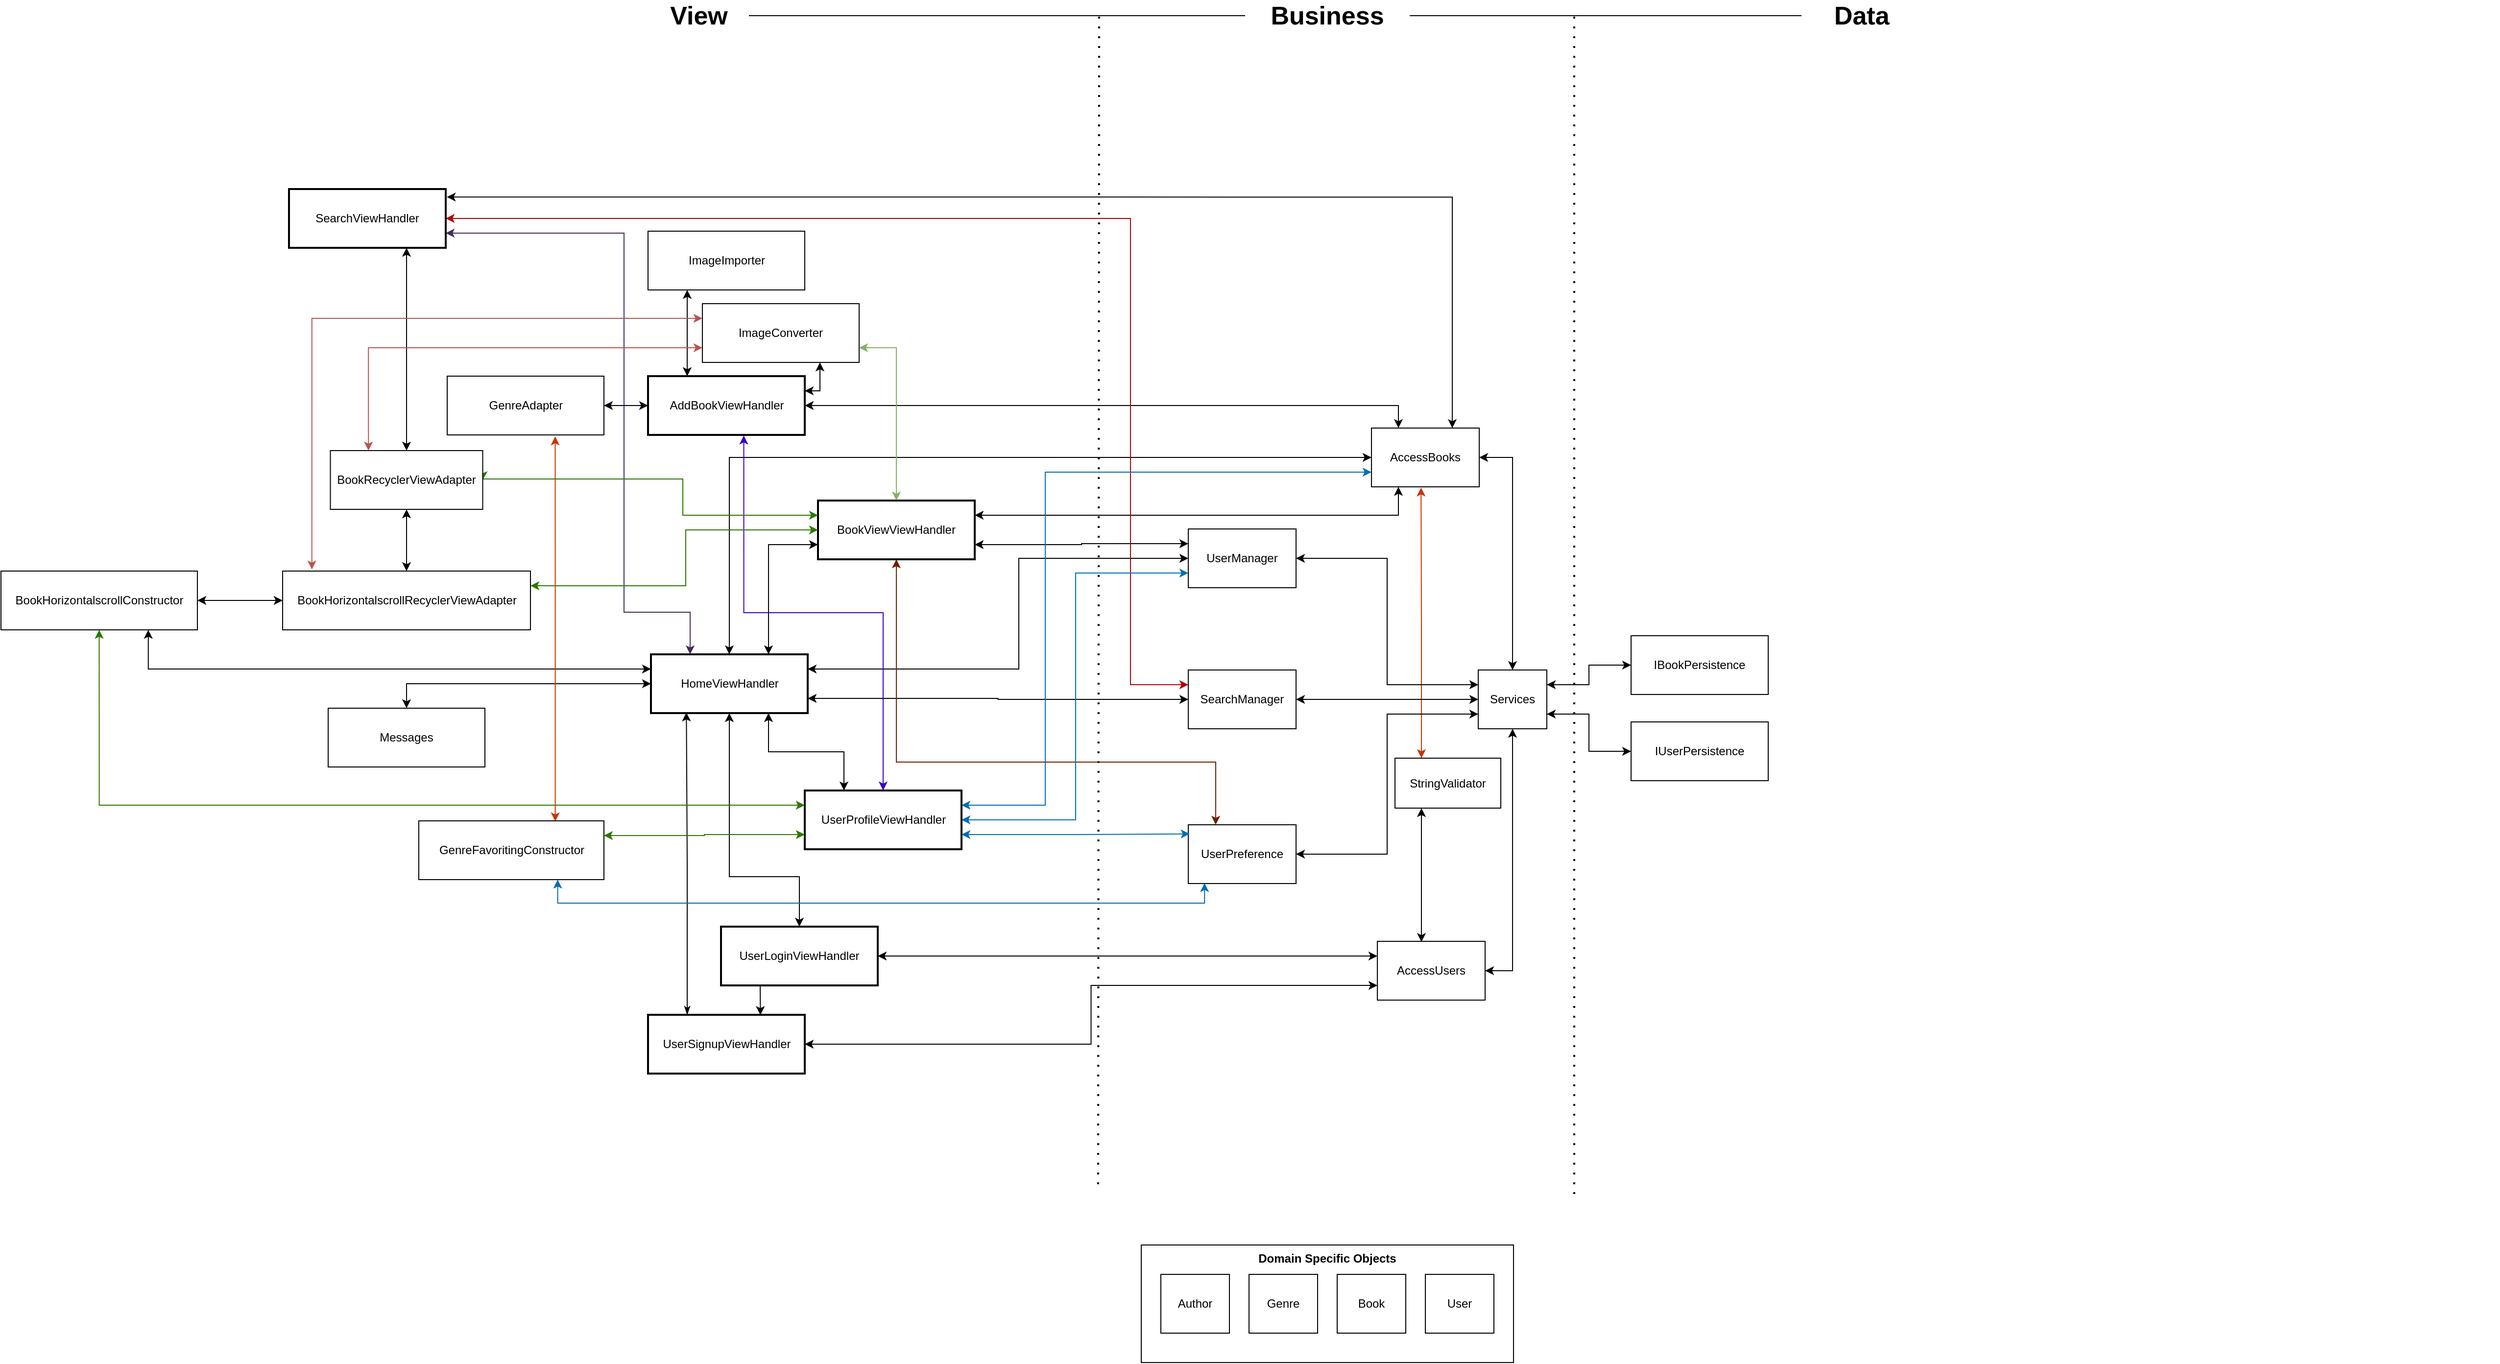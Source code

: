 <mxfile version="21.6.2" type="device">
  <diagram id="MqIDgQ8NCpXh_L1OJI1m" name="Page-1">
    <mxGraphModel dx="3316" dy="1810" grid="0" gridSize="10" guides="1" tooltips="1" connect="1" arrows="1" fold="1" page="1" pageScale="1" pageWidth="3300" pageHeight="4681" background="none" math="0" shadow="0">
      <root>
        <mxCell id="0" />
        <mxCell id="1" parent="0" />
        <mxCell id="lbsOg9TOPEjz5k66pyR5-1" value="" style="endArrow=none;dashed=1;html=1;strokeWidth=2;rounded=0;labelBackgroundColor=none;fontColor=default;dashPattern=1 4;" parent="1" edge="1">
          <mxGeometry width="50" height="50" relative="1" as="geometry">
            <mxPoint x="1192" y="1360" as="sourcePoint" />
            <mxPoint x="1193" y="166" as="targetPoint" />
          </mxGeometry>
        </mxCell>
        <mxCell id="qiq6CrHxDsBAC2VZvAe1-58" style="edgeStyle=orthogonalEdgeStyle;rounded=0;orthogonalLoop=1;jettySize=auto;html=1;exitX=1;exitY=0.25;exitDx=0;exitDy=0;entryX=0;entryY=0.5;entryDx=0;entryDy=0;startArrow=classic;startFill=1;" parent="1" source="JZSk8jQxbUaECGtO6Gmx-1" target="qiq6CrHxDsBAC2VZvAe1-27" edge="1">
          <mxGeometry relative="1" as="geometry">
            <Array as="points">
              <mxPoint x="1111" y="834" />
              <mxPoint x="1111" y="721" />
            </Array>
          </mxGeometry>
        </mxCell>
        <mxCell id="qiq6CrHxDsBAC2VZvAe1-64" style="edgeStyle=orthogonalEdgeStyle;rounded=0;orthogonalLoop=1;jettySize=auto;html=1;exitX=0.5;exitY=0;exitDx=0;exitDy=0;entryX=0;entryY=0.5;entryDx=0;entryDy=0;startArrow=classic;startFill=1;" parent="1" source="JZSk8jQxbUaECGtO6Gmx-1" target="lbsOg9TOPEjz5k66pyR5-4" edge="1">
          <mxGeometry relative="1" as="geometry" />
        </mxCell>
        <mxCell id="qiq6CrHxDsBAC2VZvAe1-69" style="edgeStyle=orthogonalEdgeStyle;rounded=0;orthogonalLoop=1;jettySize=auto;html=1;exitX=0.75;exitY=0;exitDx=0;exitDy=0;entryX=0;entryY=0.75;entryDx=0;entryDy=0;startArrow=classic;startFill=1;" parent="1" source="JZSk8jQxbUaECGtO6Gmx-1" target="lbsOg9TOPEjz5k66pyR5-38" edge="1">
          <mxGeometry relative="1" as="geometry" />
        </mxCell>
        <mxCell id="jj_-XdIDsMKRuKRaVy7d-7" style="edgeStyle=orthogonalEdgeStyle;rounded=0;orthogonalLoop=1;jettySize=auto;html=1;exitX=1;exitY=0.75;exitDx=0;exitDy=0;entryX=0;entryY=0.5;entryDx=0;entryDy=0;startArrow=classic;startFill=1;" parent="1" source="JZSk8jQxbUaECGtO6Gmx-1" target="jj_-XdIDsMKRuKRaVy7d-1" edge="1">
          <mxGeometry relative="1" as="geometry" />
        </mxCell>
        <mxCell id="Imgvfcl8-ob0l2D36YO_-25" style="edgeStyle=orthogonalEdgeStyle;rounded=0;orthogonalLoop=1;jettySize=auto;html=1;exitX=0.75;exitY=1;exitDx=0;exitDy=0;entryX=0.25;entryY=0;entryDx=0;entryDy=0;startArrow=classic;startFill=1;" parent="1" source="JZSk8jQxbUaECGtO6Gmx-1" target="qiq6CrHxDsBAC2VZvAe1-53" edge="1">
          <mxGeometry relative="1" as="geometry" />
        </mxCell>
        <mxCell id="JZSk8jQxbUaECGtO6Gmx-1" value="HomeViewHandler" style="rounded=0;whiteSpace=wrap;html=1;labelBackgroundColor=none;strokeWidth=2;" parent="1" vertex="1">
          <mxGeometry x="735.5" y="819" width="160" height="60" as="geometry" />
        </mxCell>
        <mxCell id="qiq6CrHxDsBAC2VZvAe1-44" style="edgeStyle=orthogonalEdgeStyle;rounded=0;orthogonalLoop=1;jettySize=auto;html=1;exitX=1;exitY=0.5;exitDx=0;exitDy=0;entryX=0;entryY=0.75;entryDx=0;entryDy=0;startArrow=classic;startFill=1;" parent="1" source="JZSk8jQxbUaECGtO6Gmx-2" target="lbsOg9TOPEjz5k66pyR5-3" edge="1">
          <mxGeometry relative="1" as="geometry" />
        </mxCell>
        <mxCell id="Imgvfcl8-ob0l2D36YO_-23" style="edgeStyle=orthogonalEdgeStyle;rounded=0;orthogonalLoop=1;jettySize=auto;html=1;exitX=0.25;exitY=0;exitDx=0;exitDy=0;entryX=0.226;entryY=0.99;entryDx=0;entryDy=0;entryPerimeter=0;startArrow=classicThin;startFill=1;" parent="1" source="JZSk8jQxbUaECGtO6Gmx-2" target="JZSk8jQxbUaECGtO6Gmx-1" edge="1">
          <mxGeometry relative="1" as="geometry" />
        </mxCell>
        <mxCell id="JZSk8jQxbUaECGtO6Gmx-2" value="UserSignupViewHandler" style="rounded=0;whiteSpace=wrap;html=1;labelBackgroundColor=none;strokeWidth=2;" parent="1" vertex="1">
          <mxGeometry x="732.5" y="1187" width="160" height="60" as="geometry" />
        </mxCell>
        <mxCell id="qiq6CrHxDsBAC2VZvAe1-49" style="edgeStyle=orthogonalEdgeStyle;rounded=0;orthogonalLoop=1;jettySize=auto;html=1;exitX=1;exitY=0.5;exitDx=0;exitDy=0;entryX=0;entryY=0.25;entryDx=0;entryDy=0;startArrow=classic;startFill=1;" parent="1" source="JZSk8jQxbUaECGtO6Gmx-3" target="lbsOg9TOPEjz5k66pyR5-3" edge="1">
          <mxGeometry relative="1" as="geometry" />
        </mxCell>
        <mxCell id="Imgvfcl8-ob0l2D36YO_-21" style="edgeStyle=orthogonalEdgeStyle;rounded=0;orthogonalLoop=1;jettySize=auto;html=1;exitX=0.25;exitY=1;exitDx=0;exitDy=0;entryX=0.717;entryY=0.004;entryDx=0;entryDy=0;entryPerimeter=0;" parent="1" source="JZSk8jQxbUaECGtO6Gmx-3" target="JZSk8jQxbUaECGtO6Gmx-2" edge="1">
          <mxGeometry relative="1" as="geometry" />
        </mxCell>
        <mxCell id="JZSk8jQxbUaECGtO6Gmx-3" value="UserLoginViewHandler" style="rounded=0;whiteSpace=wrap;html=1;labelBackgroundColor=none;strokeWidth=2;" parent="1" vertex="1">
          <mxGeometry x="807" y="1097" width="160" height="60" as="geometry" />
        </mxCell>
        <mxCell id="qiq6CrHxDsBAC2VZvAe1-3" style="edgeStyle=orthogonalEdgeStyle;rounded=0;orthogonalLoop=1;jettySize=auto;html=1;exitX=1;exitY=0.25;exitDx=0;exitDy=0;entryX=0;entryY=0.5;entryDx=0;entryDy=0;startArrow=classic;startFill=1;" parent="1" source="lbsOg9TOPEjz5k66pyR5-2" target="hhIshcvXvBTVs5BKzne--1" edge="1">
          <mxGeometry relative="1" as="geometry" />
        </mxCell>
        <mxCell id="qiq6CrHxDsBAC2VZvAe1-5" style="edgeStyle=orthogonalEdgeStyle;rounded=0;orthogonalLoop=1;jettySize=auto;html=1;exitX=1;exitY=0.75;exitDx=0;exitDy=0;entryX=0;entryY=0.5;entryDx=0;entryDy=0;startArrow=classic;startFill=1;" parent="1" source="lbsOg9TOPEjz5k66pyR5-2" target="qiq6CrHxDsBAC2VZvAe1-1" edge="1">
          <mxGeometry relative="1" as="geometry" />
        </mxCell>
        <mxCell id="qiq6CrHxDsBAC2VZvAe1-38" style="edgeStyle=orthogonalEdgeStyle;rounded=0;orthogonalLoop=1;jettySize=auto;html=1;exitX=0.5;exitY=0;exitDx=0;exitDy=0;entryX=1;entryY=0.5;entryDx=0;entryDy=0;startArrow=classic;startFill=1;" parent="1" source="lbsOg9TOPEjz5k66pyR5-2" target="lbsOg9TOPEjz5k66pyR5-4" edge="1">
          <mxGeometry relative="1" as="geometry" />
        </mxCell>
        <mxCell id="lbsOg9TOPEjz5k66pyR5-2" value="Services" style="rounded=0;whiteSpace=wrap;html=1;labelBackgroundColor=none;" parent="1" vertex="1">
          <mxGeometry x="1580" y="835" width="70" height="60" as="geometry" />
        </mxCell>
        <mxCell id="lbsOg9TOPEjz5k66pyR5-35" style="edgeStyle=orthogonalEdgeStyle;rounded=0;orthogonalLoop=1;jettySize=auto;html=1;exitX=1;exitY=0.5;exitDx=0;exitDy=0;entryX=0.5;entryY=1;entryDx=0;entryDy=0;startArrow=classic;startFill=1;labelBackgroundColor=none;fontColor=default;" parent="1" source="lbsOg9TOPEjz5k66pyR5-3" target="lbsOg9TOPEjz5k66pyR5-2" edge="1">
          <mxGeometry relative="1" as="geometry" />
        </mxCell>
        <mxCell id="lbsOg9TOPEjz5k66pyR5-3" value="AccessUsers" style="rounded=0;whiteSpace=wrap;html=1;labelBackgroundColor=none;" parent="1" vertex="1">
          <mxGeometry x="1477" y="1112" width="110" height="60" as="geometry" />
        </mxCell>
        <mxCell id="lbsOg9TOPEjz5k66pyR5-4" value="AccessBooks" style="rounded=0;whiteSpace=wrap;html=1;labelBackgroundColor=none;" parent="1" vertex="1">
          <mxGeometry x="1471" y="588" width="110" height="60" as="geometry" />
        </mxCell>
        <mxCell id="lbsOg9TOPEjz5k66pyR5-5" value="" style="endArrow=none;dashed=1;html=1;strokeWidth=2;rounded=0;labelBackgroundColor=none;fontColor=default;dashPattern=1 4;" parent="1" edge="1">
          <mxGeometry width="50" height="50" relative="1" as="geometry">
            <mxPoint x="1678" y="1370" as="sourcePoint" />
            <mxPoint x="1678" y="164" as="targetPoint" />
          </mxGeometry>
        </mxCell>
        <mxCell id="lbsOg9TOPEjz5k66pyR5-27" value="View" style="text;html=1;strokeColor=none;fillColor=none;align=center;verticalAlign=middle;whiteSpace=wrap;rounded=0;fontStyle=1;labelBackgroundColor=none;fontSize=26;" parent="1" vertex="1">
          <mxGeometry x="732.5" y="152" width="103" height="30" as="geometry" />
        </mxCell>
        <mxCell id="Imgvfcl8-ob0l2D36YO_-30" style="edgeStyle=orthogonalEdgeStyle;rounded=0;orthogonalLoop=1;jettySize=auto;html=1;exitX=0;exitY=0.5;exitDx=0;exitDy=0;entryX=1;entryY=0.5;entryDx=0;entryDy=0;endArrow=none;endFill=0;" parent="1" source="lbsOg9TOPEjz5k66pyR5-28" target="lbsOg9TOPEjz5k66pyR5-27" edge="1">
          <mxGeometry relative="1" as="geometry" />
        </mxCell>
        <mxCell id="Imgvfcl8-ob0l2D36YO_-31" style="edgeStyle=orthogonalEdgeStyle;rounded=0;orthogonalLoop=1;jettySize=auto;html=1;exitX=1;exitY=0.5;exitDx=0;exitDy=0;entryX=0;entryY=0.5;entryDx=0;entryDy=0;endArrow=none;endFill=0;" parent="1" source="lbsOg9TOPEjz5k66pyR5-28" target="lbsOg9TOPEjz5k66pyR5-29" edge="1">
          <mxGeometry relative="1" as="geometry" />
        </mxCell>
        <mxCell id="lbsOg9TOPEjz5k66pyR5-28" value="&lt;div style=&quot;font-size: 26px;&quot;&gt;Business&lt;/div&gt;" style="text;html=1;strokeColor=none;fillColor=none;align=center;verticalAlign=middle;whiteSpace=wrap;rounded=0;fontStyle=1;labelBackgroundColor=none;fontSize=26;" parent="1" vertex="1">
          <mxGeometry x="1342" y="152" width="168" height="30" as="geometry" />
        </mxCell>
        <mxCell id="lbsOg9TOPEjz5k66pyR5-29" value="&lt;div style=&quot;font-size: 26px;&quot;&gt;Data&lt;/div&gt;" style="text;html=1;strokeColor=none;fillColor=none;align=center;verticalAlign=middle;whiteSpace=wrap;rounded=0;fontStyle=1;labelBackgroundColor=none;fontSize=26;" parent="1" vertex="1">
          <mxGeometry x="1910" y="152" width="123" height="30" as="geometry" />
        </mxCell>
        <mxCell id="lbsOg9TOPEjz5k66pyR5-30" value="" style="group;labelBackgroundColor=none;rounded=0;" parent="1" connectable="0" vertex="1">
          <mxGeometry x="1236" y="1422" width="380" height="120" as="geometry" />
        </mxCell>
        <mxCell id="lbsOg9TOPEjz5k66pyR5-25" value="&lt;b&gt;Domain Specific Objects&lt;/b&gt;" style="rounded=0;whiteSpace=wrap;html=1;verticalAlign=top;labelBackgroundColor=none;" parent="lbsOg9TOPEjz5k66pyR5-30" vertex="1">
          <mxGeometry width="380" height="120" as="geometry" />
        </mxCell>
        <mxCell id="lbsOg9TOPEjz5k66pyR5-19" value="Author" style="rounded=0;whiteSpace=wrap;html=1;labelBackgroundColor=none;" parent="lbsOg9TOPEjz5k66pyR5-30" vertex="1">
          <mxGeometry x="20" y="30" width="70" height="60" as="geometry" />
        </mxCell>
        <mxCell id="lbsOg9TOPEjz5k66pyR5-20" value="User" style="rounded=0;whiteSpace=wrap;html=1;labelBackgroundColor=none;" parent="lbsOg9TOPEjz5k66pyR5-30" vertex="1">
          <mxGeometry x="290" y="30" width="70" height="60" as="geometry" />
        </mxCell>
        <mxCell id="lbsOg9TOPEjz5k66pyR5-21" value="Book" style="rounded=0;whiteSpace=wrap;html=1;labelBackgroundColor=none;" parent="lbsOg9TOPEjz5k66pyR5-30" vertex="1">
          <mxGeometry x="200" y="30" width="70" height="60" as="geometry" />
        </mxCell>
        <mxCell id="lbsOg9TOPEjz5k66pyR5-22" value="Genre" style="rounded=0;whiteSpace=wrap;html=1;labelBackgroundColor=none;" parent="lbsOg9TOPEjz5k66pyR5-30" vertex="1">
          <mxGeometry x="110" y="30" width="70" height="60" as="geometry" />
        </mxCell>
        <mxCell id="qiq6CrHxDsBAC2VZvAe1-60" style="edgeStyle=orthogonalEdgeStyle;rounded=0;orthogonalLoop=1;jettySize=auto;html=1;exitX=1;exitY=0.25;exitDx=0;exitDy=0;entryX=0.25;entryY=1;entryDx=0;entryDy=0;startArrow=classic;startFill=1;" parent="1" source="lbsOg9TOPEjz5k66pyR5-38" target="lbsOg9TOPEjz5k66pyR5-4" edge="1">
          <mxGeometry relative="1" as="geometry" />
        </mxCell>
        <mxCell id="jj_-XdIDsMKRuKRaVy7d-2" style="edgeStyle=orthogonalEdgeStyle;rounded=0;orthogonalLoop=1;jettySize=auto;html=1;exitX=1;exitY=0.75;exitDx=0;exitDy=0;entryX=0;entryY=0.25;entryDx=0;entryDy=0;startArrow=classic;startFill=1;" parent="1" source="lbsOg9TOPEjz5k66pyR5-38" target="qiq6CrHxDsBAC2VZvAe1-27" edge="1">
          <mxGeometry relative="1" as="geometry" />
        </mxCell>
        <mxCell id="Imgvfcl8-ob0l2D36YO_-16" style="edgeStyle=orthogonalEdgeStyle;rounded=0;orthogonalLoop=1;jettySize=auto;html=1;exitX=0.5;exitY=1;exitDx=0;exitDy=0;startArrow=classic;startFill=1;fillColor=#a0522d;strokeColor=#6D1F00;entryX=0.25;entryY=0;entryDx=0;entryDy=0;" parent="1" source="lbsOg9TOPEjz5k66pyR5-38" target="qiq6CrHxDsBAC2VZvAe1-12" edge="1">
          <mxGeometry relative="1" as="geometry">
            <mxPoint x="1372" y="961" as="targetPoint" />
            <Array as="points">
              <mxPoint x="986" y="929" />
              <mxPoint x="1312" y="929" />
              <mxPoint x="1312" y="993" />
            </Array>
          </mxGeometry>
        </mxCell>
        <mxCell id="lbsOg9TOPEjz5k66pyR5-38" value="&lt;div&gt;BookViewViewHandler&lt;/div&gt;" style="rounded=0;whiteSpace=wrap;html=1;labelBackgroundColor=none;strokeWidth=2;" parent="1" vertex="1">
          <mxGeometry x="906" y="662" width="160" height="60" as="geometry" />
        </mxCell>
        <mxCell id="tTDyOO91odfqqvDkpYd4-8" value="" style="endArrow=classic;startArrow=classic;html=1;rounded=0;entryX=0.5;entryY=1;entryDx=0;entryDy=0;labelBackgroundColor=none;fontColor=default;exitX=0.5;exitY=0;exitDx=0;exitDy=0;edgeStyle=orthogonalEdgeStyle;" parent="1" source="JZSk8jQxbUaECGtO6Gmx-3" target="JZSk8jQxbUaECGtO6Gmx-1" edge="1">
          <mxGeometry width="50" height="50" relative="1" as="geometry">
            <mxPoint x="814.5" y="886" as="sourcePoint" />
            <mxPoint x="864.5" y="836" as="targetPoint" />
            <Array as="points">
              <mxPoint x="887" y="1046" />
              <mxPoint x="816" y="1046" />
            </Array>
          </mxGeometry>
        </mxCell>
        <mxCell id="WUn-hIbL3q6zuQ2q0h_r-3" style="edgeStyle=orthogonalEdgeStyle;rounded=0;orthogonalLoop=1;jettySize=auto;html=1;exitX=0.25;exitY=1;exitDx=0;exitDy=0;entryX=0.409;entryY=0.011;entryDx=0;entryDy=0;entryPerimeter=0;startArrow=classic;startFill=1;" edge="1" parent="1" source="4mLXpMZkuNNXfdG0PMZd-1" target="lbsOg9TOPEjz5k66pyR5-3">
          <mxGeometry relative="1" as="geometry" />
        </mxCell>
        <mxCell id="WUn-hIbL3q6zuQ2q0h_r-4" style="edgeStyle=orthogonalEdgeStyle;rounded=0;orthogonalLoop=1;jettySize=auto;html=1;exitX=0.25;exitY=0;exitDx=0;exitDy=0;entryX=0.46;entryY=1.012;entryDx=0;entryDy=0;entryPerimeter=0;startArrow=classic;startFill=1;fillColor=#fa6800;strokeColor=#C73500;" edge="1" parent="1" source="4mLXpMZkuNNXfdG0PMZd-1" target="lbsOg9TOPEjz5k66pyR5-4">
          <mxGeometry relative="1" as="geometry" />
        </mxCell>
        <mxCell id="4mLXpMZkuNNXfdG0PMZd-1" value="StringValidator" style="rounded=0;whiteSpace=wrap;html=1;" parent="1" vertex="1">
          <mxGeometry x="1495" y="925" width="108" height="51" as="geometry" />
        </mxCell>
        <mxCell id="hhIshcvXvBTVs5BKzne--1" value="IBookPersistence" style="rounded=0;whiteSpace=wrap;html=1;labelBackgroundColor=none;" parent="1" vertex="1">
          <mxGeometry x="1736" y="800" width="140" height="60" as="geometry" />
        </mxCell>
        <mxCell id="qiq6CrHxDsBAC2VZvAe1-1" value="IUserPersistence" style="rounded=0;whiteSpace=wrap;html=1;labelBackgroundColor=none;" parent="1" vertex="1">
          <mxGeometry x="1736" y="888" width="140" height="60" as="geometry" />
        </mxCell>
        <mxCell id="qiq6CrHxDsBAC2VZvAe1-14" style="edgeStyle=orthogonalEdgeStyle;rounded=0;orthogonalLoop=1;jettySize=auto;html=1;exitX=1;exitY=0.5;exitDx=0;exitDy=0;entryX=0;entryY=0.75;entryDx=0;entryDy=0;startArrow=classic;startFill=1;" parent="1" source="qiq6CrHxDsBAC2VZvAe1-12" target="lbsOg9TOPEjz5k66pyR5-2" edge="1">
          <mxGeometry relative="1" as="geometry" />
        </mxCell>
        <mxCell id="qiq6CrHxDsBAC2VZvAe1-12" value="UserPreference" style="rounded=0;whiteSpace=wrap;html=1;labelBackgroundColor=none;" parent="1" vertex="1">
          <mxGeometry x="1284" y="993" width="110" height="60" as="geometry" />
        </mxCell>
        <mxCell id="qiq6CrHxDsBAC2VZvAe1-54" style="edgeStyle=orthogonalEdgeStyle;rounded=0;orthogonalLoop=1;jettySize=auto;html=1;exitX=1;exitY=0.5;exitDx=0;exitDy=0;entryX=0.25;entryY=0;entryDx=0;entryDy=0;startArrow=classic;startFill=1;" parent="1" source="qiq6CrHxDsBAC2VZvAe1-18" target="lbsOg9TOPEjz5k66pyR5-4" edge="1">
          <mxGeometry relative="1" as="geometry" />
        </mxCell>
        <mxCell id="Imgvfcl8-ob0l2D36YO_-26" style="edgeStyle=orthogonalEdgeStyle;rounded=0;orthogonalLoop=1;jettySize=auto;html=1;exitX=0.611;exitY=1.011;exitDx=0;exitDy=0;entryX=0.5;entryY=0;entryDx=0;entryDy=0;fillColor=#6a00ff;strokeColor=#3700CC;startArrow=classic;startFill=1;exitPerimeter=0;" parent="1" source="qiq6CrHxDsBAC2VZvAe1-18" target="qiq6CrHxDsBAC2VZvAe1-53" edge="1">
          <mxGeometry relative="1" as="geometry" />
        </mxCell>
        <mxCell id="qiq6CrHxDsBAC2VZvAe1-18" value="AddBookViewHandler" style="rounded=0;whiteSpace=wrap;html=1;labelBackgroundColor=none;strokeWidth=2;" parent="1" vertex="1">
          <mxGeometry x="732.5" y="535" width="160" height="60" as="geometry" />
        </mxCell>
        <mxCell id="jj_-XdIDsMKRuKRaVy7d-8" style="edgeStyle=orthogonalEdgeStyle;rounded=0;orthogonalLoop=1;jettySize=auto;html=1;exitX=1.007;exitY=0.136;exitDx=0;exitDy=0;entryX=0.75;entryY=0;entryDx=0;entryDy=0;startArrow=classic;startFill=1;exitPerimeter=0;" parent="1" source="qiq6CrHxDsBAC2VZvAe1-23" target="lbsOg9TOPEjz5k66pyR5-4" edge="1">
          <mxGeometry relative="1" as="geometry" />
        </mxCell>
        <mxCell id="jj_-XdIDsMKRuKRaVy7d-28" style="edgeStyle=orthogonalEdgeStyle;rounded=0;orthogonalLoop=1;jettySize=auto;html=1;exitX=0.75;exitY=1;exitDx=0;exitDy=0;entryX=0.5;entryY=0;entryDx=0;entryDy=0;startArrow=classic;startFill=1;" parent="1" source="qiq6CrHxDsBAC2VZvAe1-23" target="jj_-XdIDsMKRuKRaVy7d-15" edge="1">
          <mxGeometry relative="1" as="geometry" />
        </mxCell>
        <mxCell id="Imgvfcl8-ob0l2D36YO_-18" style="edgeStyle=orthogonalEdgeStyle;rounded=0;orthogonalLoop=1;jettySize=auto;html=1;exitX=1;exitY=0.5;exitDx=0;exitDy=0;fillColor=#e51400;strokeColor=#B20000;startArrow=classic;startFill=1;entryX=0;entryY=0.25;entryDx=0;entryDy=0;" parent="1" source="qiq6CrHxDsBAC2VZvAe1-23" target="jj_-XdIDsMKRuKRaVy7d-1" edge="1">
          <mxGeometry relative="1" as="geometry">
            <mxPoint x="1336" y="800" as="targetPoint" />
            <Array as="points">
              <mxPoint x="1225" y="374" />
              <mxPoint x="1225" y="850" />
            </Array>
          </mxGeometry>
        </mxCell>
        <mxCell id="Imgvfcl8-ob0l2D36YO_-24" style="edgeStyle=orthogonalEdgeStyle;rounded=0;orthogonalLoop=1;jettySize=auto;html=1;exitX=1;exitY=0.75;exitDx=0;exitDy=0;entryX=0.25;entryY=0;entryDx=0;entryDy=0;fillColor=#76608a;strokeColor=#432D57;startArrow=classic;startFill=1;" parent="1" source="qiq6CrHxDsBAC2VZvAe1-23" target="JZSk8jQxbUaECGtO6Gmx-1" edge="1">
          <mxGeometry relative="1" as="geometry">
            <Array as="points">
              <mxPoint x="708" y="389" />
              <mxPoint x="708" y="776" />
              <mxPoint x="776" y="776" />
            </Array>
          </mxGeometry>
        </mxCell>
        <mxCell id="qiq6CrHxDsBAC2VZvAe1-23" value="SearchViewHandler" style="rounded=0;whiteSpace=wrap;html=1;labelBackgroundColor=none;strokeWidth=2;" parent="1" vertex="1">
          <mxGeometry x="366" y="344" width="160" height="60" as="geometry" />
        </mxCell>
        <mxCell id="qiq6CrHxDsBAC2VZvAe1-37" style="edgeStyle=orthogonalEdgeStyle;rounded=0;orthogonalLoop=1;jettySize=auto;html=1;exitX=1;exitY=0.5;exitDx=0;exitDy=0;entryX=0;entryY=0.25;entryDx=0;entryDy=0;startArrow=classic;startFill=1;" parent="1" source="qiq6CrHxDsBAC2VZvAe1-27" target="lbsOg9TOPEjz5k66pyR5-2" edge="1">
          <mxGeometry relative="1" as="geometry" />
        </mxCell>
        <mxCell id="qiq6CrHxDsBAC2VZvAe1-27" value="UserManager" style="rounded=0;whiteSpace=wrap;html=1;labelBackgroundColor=none;" parent="1" vertex="1">
          <mxGeometry x="1284" y="691" width="110" height="60" as="geometry" />
        </mxCell>
        <mxCell id="jj_-XdIDsMKRuKRaVy7d-31" style="edgeStyle=orthogonalEdgeStyle;rounded=0;orthogonalLoop=1;jettySize=auto;html=1;exitX=1;exitY=0.25;exitDx=0;exitDy=0;entryX=0;entryY=0.75;entryDx=0;entryDy=0;fillColor=#1ba1e2;strokeColor=#006EAF;startArrow=classic;startFill=1;" parent="1" source="qiq6CrHxDsBAC2VZvAe1-53" target="lbsOg9TOPEjz5k66pyR5-4" edge="1">
          <mxGeometry relative="1" as="geometry">
            <Array as="points">
              <mxPoint x="1138" y="973" />
              <mxPoint x="1138" y="633" />
            </Array>
          </mxGeometry>
        </mxCell>
        <mxCell id="jj_-XdIDsMKRuKRaVy7d-33" style="edgeStyle=orthogonalEdgeStyle;rounded=0;orthogonalLoop=1;jettySize=auto;html=1;exitX=1;exitY=0.5;exitDx=0;exitDy=0;entryX=0;entryY=0.75;entryDx=0;entryDy=0;fillColor=#1ba1e2;strokeColor=#006EAF;startArrow=classic;startFill=1;" parent="1" source="qiq6CrHxDsBAC2VZvAe1-53" target="qiq6CrHxDsBAC2VZvAe1-27" edge="1">
          <mxGeometry relative="1" as="geometry">
            <Array as="points">
              <mxPoint x="1169" y="988" />
              <mxPoint x="1169" y="736" />
            </Array>
          </mxGeometry>
        </mxCell>
        <mxCell id="jj_-XdIDsMKRuKRaVy7d-34" style="edgeStyle=orthogonalEdgeStyle;rounded=0;orthogonalLoop=1;jettySize=auto;html=1;exitX=1;exitY=0.75;exitDx=0;exitDy=0;entryX=0.013;entryY=0.155;entryDx=0;entryDy=0;fillColor=#1ba1e2;strokeColor=#006EAF;startArrow=classic;startFill=1;entryPerimeter=0;" parent="1" source="qiq6CrHxDsBAC2VZvAe1-53" target="qiq6CrHxDsBAC2VZvAe1-12" edge="1">
          <mxGeometry relative="1" as="geometry" />
        </mxCell>
        <mxCell id="jj_-XdIDsMKRuKRaVy7d-38" style="edgeStyle=orthogonalEdgeStyle;rounded=0;orthogonalLoop=1;jettySize=auto;html=1;exitX=0;exitY=0.25;exitDx=0;exitDy=0;entryX=0.5;entryY=1;entryDx=0;entryDy=0;startArrow=classic;startFill=1;fillColor=#60a917;strokeColor=#2D7600;" parent="1" source="qiq6CrHxDsBAC2VZvAe1-53" target="jj_-XdIDsMKRuKRaVy7d-9" edge="1">
          <mxGeometry relative="1" as="geometry" />
        </mxCell>
        <mxCell id="qiq6CrHxDsBAC2VZvAe1-53" value="&lt;div&gt;UserProfileViewHandler&lt;/div&gt;" style="rounded=0;whiteSpace=wrap;html=1;labelBackgroundColor=none;strokeWidth=2;" parent="1" vertex="1">
          <mxGeometry x="892.5" y="958" width="160" height="60" as="geometry" />
        </mxCell>
        <mxCell id="jj_-XdIDsMKRuKRaVy7d-3" style="edgeStyle=orthogonalEdgeStyle;rounded=0;orthogonalLoop=1;jettySize=auto;html=1;exitX=1;exitY=0.5;exitDx=0;exitDy=0;entryX=0;entryY=0.5;entryDx=0;entryDy=0;startArrow=classic;startFill=1;" parent="1" source="jj_-XdIDsMKRuKRaVy7d-1" target="lbsOg9TOPEjz5k66pyR5-2" edge="1">
          <mxGeometry relative="1" as="geometry" />
        </mxCell>
        <mxCell id="jj_-XdIDsMKRuKRaVy7d-1" value="SearchManager" style="rounded=0;whiteSpace=wrap;html=1;labelBackgroundColor=none;" parent="1" vertex="1">
          <mxGeometry x="1284" y="835" width="110" height="60" as="geometry" />
        </mxCell>
        <mxCell id="jj_-XdIDsMKRuKRaVy7d-24" style="edgeStyle=orthogonalEdgeStyle;rounded=0;orthogonalLoop=1;jettySize=auto;html=1;exitX=1;exitY=0.5;exitDx=0;exitDy=0;entryX=0;entryY=0.5;entryDx=0;entryDy=0;startArrow=classic;startFill=1;" parent="1" source="jj_-XdIDsMKRuKRaVy7d-9" target="jj_-XdIDsMKRuKRaVy7d-14" edge="1">
          <mxGeometry relative="1" as="geometry" />
        </mxCell>
        <mxCell id="jj_-XdIDsMKRuKRaVy7d-25" style="edgeStyle=orthogonalEdgeStyle;rounded=0;orthogonalLoop=1;jettySize=auto;html=1;exitX=0.75;exitY=1;exitDx=0;exitDy=0;entryX=0;entryY=0.25;entryDx=0;entryDy=0;startArrow=classic;startFill=1;" parent="1" source="jj_-XdIDsMKRuKRaVy7d-9" target="JZSk8jQxbUaECGtO6Gmx-1" edge="1">
          <mxGeometry relative="1" as="geometry" />
        </mxCell>
        <mxCell id="jj_-XdIDsMKRuKRaVy7d-9" value="BookHorizontalscrollConstructor" style="rounded=0;whiteSpace=wrap;html=1;labelBackgroundColor=none;" parent="1" vertex="1">
          <mxGeometry x="72" y="734" width="200.5" height="60" as="geometry" />
        </mxCell>
        <mxCell id="Imgvfcl8-ob0l2D36YO_-10" style="edgeStyle=orthogonalEdgeStyle;rounded=0;orthogonalLoop=1;jettySize=auto;html=1;exitX=0.25;exitY=1;exitDx=0;exitDy=0;entryX=0.25;entryY=0;entryDx=0;entryDy=0;startArrow=classic;startFill=1;" parent="1" source="jj_-XdIDsMKRuKRaVy7d-11" target="qiq6CrHxDsBAC2VZvAe1-18" edge="1">
          <mxGeometry relative="1" as="geometry" />
        </mxCell>
        <mxCell id="jj_-XdIDsMKRuKRaVy7d-11" value="&lt;div&gt;ImageImporter&lt;/div&gt;" style="rounded=0;whiteSpace=wrap;html=1;labelBackgroundColor=none;" parent="1" vertex="1">
          <mxGeometry x="732.5" y="387" width="160" height="60" as="geometry" />
        </mxCell>
        <mxCell id="jj_-XdIDsMKRuKRaVy7d-27" style="edgeStyle=orthogonalEdgeStyle;rounded=0;orthogonalLoop=1;jettySize=auto;html=1;exitX=0.5;exitY=0;exitDx=0;exitDy=0;entryX=0;entryY=0.5;entryDx=0;entryDy=0;startArrow=classic;startFill=1;" parent="1" source="jj_-XdIDsMKRuKRaVy7d-12" target="JZSk8jQxbUaECGtO6Gmx-1" edge="1">
          <mxGeometry relative="1" as="geometry" />
        </mxCell>
        <mxCell id="jj_-XdIDsMKRuKRaVy7d-12" value="&lt;div&gt;Messages&lt;/div&gt;" style="rounded=0;whiteSpace=wrap;html=1;labelBackgroundColor=none;" parent="1" vertex="1">
          <mxGeometry x="406" y="874" width="160" height="60" as="geometry" />
        </mxCell>
        <mxCell id="Imgvfcl8-ob0l2D36YO_-4" style="edgeStyle=orthogonalEdgeStyle;rounded=0;orthogonalLoop=1;jettySize=auto;html=1;exitX=1;exitY=0.5;exitDx=0;exitDy=0;entryX=0;entryY=0.5;entryDx=0;entryDy=0;startArrow=classic;startFill=1;" parent="1" source="jj_-XdIDsMKRuKRaVy7d-13" target="qiq6CrHxDsBAC2VZvAe1-18" edge="1">
          <mxGeometry relative="1" as="geometry" />
        </mxCell>
        <mxCell id="jj_-XdIDsMKRuKRaVy7d-13" value="&lt;div&gt;GenreAdapter&lt;/div&gt;" style="rounded=0;whiteSpace=wrap;html=1;labelBackgroundColor=none;" parent="1" vertex="1">
          <mxGeometry x="527.5" y="535" width="160" height="60" as="geometry" />
        </mxCell>
        <mxCell id="jj_-XdIDsMKRuKRaVy7d-18" style="edgeStyle=orthogonalEdgeStyle;rounded=0;orthogonalLoop=1;jettySize=auto;html=1;exitX=1;exitY=0.25;exitDx=0;exitDy=0;entryX=0;entryY=0.5;entryDx=0;entryDy=0;startArrow=classic;startFill=1;fillColor=#60a917;strokeColor=#2D7600;" parent="1" source="jj_-XdIDsMKRuKRaVy7d-14" target="lbsOg9TOPEjz5k66pyR5-38" edge="1">
          <mxGeometry relative="1" as="geometry">
            <Array as="points">
              <mxPoint x="771" y="749" />
              <mxPoint x="771" y="692" />
            </Array>
          </mxGeometry>
        </mxCell>
        <mxCell id="jj_-XdIDsMKRuKRaVy7d-21" style="edgeStyle=orthogonalEdgeStyle;rounded=0;orthogonalLoop=1;jettySize=auto;html=1;exitX=0.5;exitY=0;exitDx=0;exitDy=0;entryX=0.5;entryY=1;entryDx=0;entryDy=0;startArrow=classic;startFill=1;" parent="1" source="jj_-XdIDsMKRuKRaVy7d-14" target="jj_-XdIDsMKRuKRaVy7d-15" edge="1">
          <mxGeometry relative="1" as="geometry" />
        </mxCell>
        <mxCell id="jj_-XdIDsMKRuKRaVy7d-14" value="BookHorizontalscrollRecyclerViewAdapter" style="rounded=0;whiteSpace=wrap;html=1;labelBackgroundColor=none;" parent="1" vertex="1">
          <mxGeometry x="359.5" y="734" width="253" height="60" as="geometry" />
        </mxCell>
        <mxCell id="jj_-XdIDsMKRuKRaVy7d-19" style="edgeStyle=orthogonalEdgeStyle;rounded=0;orthogonalLoop=1;jettySize=auto;html=1;exitX=1;exitY=0.5;exitDx=0;exitDy=0;entryX=0;entryY=0.25;entryDx=0;entryDy=0;startArrow=classic;startFill=1;fillColor=#60a917;strokeColor=#2D7600;" parent="1" source="jj_-XdIDsMKRuKRaVy7d-15" target="lbsOg9TOPEjz5k66pyR5-38" edge="1">
          <mxGeometry relative="1" as="geometry">
            <mxPoint x="784.846" y="639.923" as="targetPoint" />
            <Array as="points">
              <mxPoint x="768" y="640" />
              <mxPoint x="768" y="677" />
            </Array>
          </mxGeometry>
        </mxCell>
        <mxCell id="jj_-XdIDsMKRuKRaVy7d-15" value="&lt;div&gt;BookRecyclerViewAdapter&lt;/div&gt;" style="rounded=0;whiteSpace=wrap;html=1;labelBackgroundColor=none;" parent="1" vertex="1">
          <mxGeometry x="408.25" y="611" width="155.5" height="60" as="geometry" />
        </mxCell>
        <mxCell id="jj_-XdIDsMKRuKRaVy7d-39" style="edgeStyle=orthogonalEdgeStyle;rounded=0;orthogonalLoop=1;jettySize=auto;html=1;exitX=1;exitY=0.25;exitDx=0;exitDy=0;entryX=0;entryY=0.75;entryDx=0;entryDy=0;startArrow=classic;startFill=1;fillColor=#60a917;strokeColor=#2D7600;" parent="1" source="jj_-XdIDsMKRuKRaVy7d-36" target="qiq6CrHxDsBAC2VZvAe1-53" edge="1">
          <mxGeometry relative="1" as="geometry" />
        </mxCell>
        <mxCell id="jj_-XdIDsMKRuKRaVy7d-42" style="edgeStyle=orthogonalEdgeStyle;rounded=0;orthogonalLoop=1;jettySize=auto;html=1;exitX=0.75;exitY=1;exitDx=0;exitDy=0;entryX=0.151;entryY=0.993;entryDx=0;entryDy=0;fillColor=#1ba1e2;strokeColor=#006EAF;startArrow=classic;startFill=1;entryPerimeter=0;" parent="1" source="jj_-XdIDsMKRuKRaVy7d-36" target="qiq6CrHxDsBAC2VZvAe1-12" edge="1">
          <mxGeometry relative="1" as="geometry" />
        </mxCell>
        <mxCell id="jj_-XdIDsMKRuKRaVy7d-43" style="edgeStyle=orthogonalEdgeStyle;rounded=0;orthogonalLoop=1;jettySize=auto;html=1;exitX=0.737;exitY=0.008;exitDx=0;exitDy=0;entryX=0.689;entryY=1.026;entryDx=0;entryDy=0;exitPerimeter=0;startArrow=classic;startFill=1;fillColor=#fa6800;strokeColor=#C73500;entryPerimeter=0;" parent="1" source="jj_-XdIDsMKRuKRaVy7d-36" target="jj_-XdIDsMKRuKRaVy7d-13" edge="1">
          <mxGeometry relative="1" as="geometry" />
        </mxCell>
        <mxCell id="jj_-XdIDsMKRuKRaVy7d-36" value="GenreFavoritingConstructor" style="rounded=0;whiteSpace=wrap;html=1;labelBackgroundColor=none;" parent="1" vertex="1">
          <mxGeometry x="498.5" y="989" width="189" height="60" as="geometry" />
        </mxCell>
        <mxCell id="Imgvfcl8-ob0l2D36YO_-7" style="edgeStyle=orthogonalEdgeStyle;rounded=0;orthogonalLoop=1;jettySize=auto;html=1;exitX=1;exitY=0.75;exitDx=0;exitDy=0;entryX=0.5;entryY=0;entryDx=0;entryDy=0;startArrow=classic;startFill=1;fillColor=#d5e8d4;strokeColor=#82b366;" parent="1" source="Imgvfcl8-ob0l2D36YO_-1" target="lbsOg9TOPEjz5k66pyR5-38" edge="1">
          <mxGeometry relative="1" as="geometry" />
        </mxCell>
        <mxCell id="Imgvfcl8-ob0l2D36YO_-11" style="edgeStyle=orthogonalEdgeStyle;rounded=0;orthogonalLoop=1;jettySize=auto;html=1;exitX=1;exitY=0.25;exitDx=0;exitDy=0;entryX=0.75;entryY=1;entryDx=0;entryDy=0;startArrow=classic;startFill=1;" parent="1" source="qiq6CrHxDsBAC2VZvAe1-18" target="Imgvfcl8-ob0l2D36YO_-1" edge="1">
          <mxGeometry relative="1" as="geometry" />
        </mxCell>
        <mxCell id="Imgvfcl8-ob0l2D36YO_-12" style="edgeStyle=orthogonalEdgeStyle;rounded=0;orthogonalLoop=1;jettySize=auto;html=1;exitX=0;exitY=0.25;exitDx=0;exitDy=0;entryX=0.118;entryY=-0.028;entryDx=0;entryDy=0;entryPerimeter=0;fillColor=#f8cecc;strokeColor=#b85450;startArrow=classic;startFill=1;" parent="1" source="Imgvfcl8-ob0l2D36YO_-1" target="jj_-XdIDsMKRuKRaVy7d-14" edge="1">
          <mxGeometry relative="1" as="geometry" />
        </mxCell>
        <mxCell id="Imgvfcl8-ob0l2D36YO_-13" style="edgeStyle=orthogonalEdgeStyle;rounded=0;orthogonalLoop=1;jettySize=auto;html=1;exitX=0;exitY=0.75;exitDx=0;exitDy=0;entryX=0.25;entryY=0;entryDx=0;entryDy=0;fillColor=#f8cecc;strokeColor=#b85450;startArrow=classic;startFill=1;" parent="1" source="Imgvfcl8-ob0l2D36YO_-1" target="jj_-XdIDsMKRuKRaVy7d-15" edge="1">
          <mxGeometry relative="1" as="geometry" />
        </mxCell>
        <mxCell id="Imgvfcl8-ob0l2D36YO_-1" value="&lt;div&gt;ImageConverter&lt;/div&gt;" style="rounded=0;whiteSpace=wrap;html=1;labelBackgroundColor=none;" parent="1" vertex="1">
          <mxGeometry x="788" y="461" width="160" height="60" as="geometry" />
        </mxCell>
        <mxCell id="Imgvfcl8-ob0l2D36YO_-32" value="" style="whiteSpace=wrap;html=1;aspect=fixed;strokeColor=none;" parent="1" vertex="1">
          <mxGeometry x="2113" y="288" width="509" height="509" as="geometry" />
        </mxCell>
      </root>
    </mxGraphModel>
  </diagram>
</mxfile>
